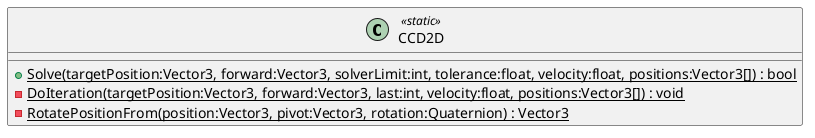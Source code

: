 @startuml
class CCD2D <<static>> {
    + {static} Solve(targetPosition:Vector3, forward:Vector3, solverLimit:int, tolerance:float, velocity:float, positions:Vector3[]) : bool
    {static} - DoIteration(targetPosition:Vector3, forward:Vector3, last:int, velocity:float, positions:Vector3[]) : void
    {static} - RotatePositionFrom(position:Vector3, pivot:Vector3, rotation:Quaternion) : Vector3
}
@enduml
